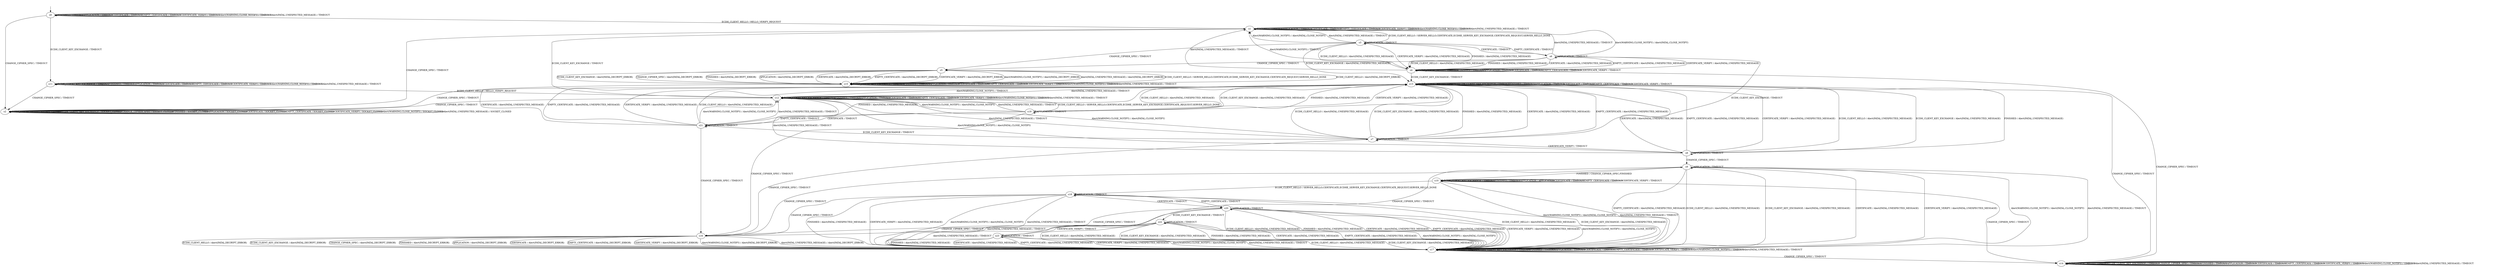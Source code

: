 digraph h1 {
s0 [label="s0"];
s1 [label="s1"];
s2 [label="s2"];
s3 [label="s3"];
s4 [label="s4"];
s5 [label="s5"];
s6 [label="s6"];
s7 [label="s7"];
s8 [label="s8"];
s9 [label="s9"];
s10 [label="s10"];
s11 [label="s11"];
s12 [label="s12"];
s13 [label="s13"];
s14 [label="s14"];
s15 [label="s15"];
s16 [label="s16"];
s17 [label="s17"];
s18 [label="s18"];
s19 [label="s19"];
s20 [label="s20"];
s21 [label="s21"];
s22 [label="s22"];
s23 [label="s23"];
s0 -> s1 [label="ECDH_CLIENT_HELLO / HELLO_VERIFY_REQUEST"];
s0 -> s11 [label="ECDH_CLIENT_KEY_EXCHANGE / TIMEOUT"];
s0 -> s2 [label="CHANGE_CIPHER_SPEC / TIMEOUT"];
s0 -> s0 [label="FINISHED / TIMEOUT"];
s0 -> s0 [label="APPLICATION / TIMEOUT"];
s0 -> s0 [label="CERTIFICATE / TIMEOUT"];
s0 -> s0 [label="EMPTY_CERTIFICATE / TIMEOUT"];
s0 -> s0 [label="CERTIFICATE_VERIFY / TIMEOUT"];
s0 -> s0 [label="Alert(WARNING,CLOSE_NOTIFY) / TIMEOUT"];
s0 -> s0 [label="Alert(FATAL,UNEXPECTED_MESSAGE) / TIMEOUT"];
s1 -> s3 [label="ECDH_CLIENT_HELLO / SERVER_HELLO,CERTIFICATE,ECDHE_SERVER_KEY_EXCHANGE,CERTIFICATE_REQUEST,SERVER_HELLO_DONE"];
s1 -> s12 [label="ECDH_CLIENT_KEY_EXCHANGE / TIMEOUT"];
s1 -> s2 [label="CHANGE_CIPHER_SPEC / TIMEOUT"];
s1 -> s1 [label="FINISHED / TIMEOUT"];
s1 -> s1 [label="APPLICATION / TIMEOUT"];
s1 -> s1 [label="CERTIFICATE / TIMEOUT"];
s1 -> s1 [label="EMPTY_CERTIFICATE / TIMEOUT"];
s1 -> s1 [label="CERTIFICATE_VERIFY / TIMEOUT"];
s1 -> s1 [label="Alert(WARNING,CLOSE_NOTIFY) / TIMEOUT"];
s1 -> s1 [label="Alert(FATAL,UNEXPECTED_MESSAGE) / TIMEOUT"];
s2 -> s2 [label="ECDH_CLIENT_HELLO / SOCKET_CLOSED"];
s2 -> s2 [label="ECDH_CLIENT_KEY_EXCHANGE / SOCKET_CLOSED"];
s2 -> s2 [label="CHANGE_CIPHER_SPEC / SOCKET_CLOSED"];
s2 -> s2 [label="FINISHED / SOCKET_CLOSED"];
s2 -> s2 [label="APPLICATION / SOCKET_CLOSED"];
s2 -> s2 [label="CERTIFICATE / SOCKET_CLOSED"];
s2 -> s2 [label="EMPTY_CERTIFICATE / SOCKET_CLOSED"];
s2 -> s2 [label="CERTIFICATE_VERIFY / SOCKET_CLOSED"];
s2 -> s2 [label="Alert(WARNING,CLOSE_NOTIFY) / SOCKET_CLOSED"];
s2 -> s2 [label="Alert(FATAL,UNEXPECTED_MESSAGE) / SOCKET_CLOSED"];
s3 -> s4 [label="ECDH_CLIENT_HELLO / Alert(FATAL,UNEXPECTED_MESSAGE)"];
s3 -> s13 [label="ECDH_CLIENT_KEY_EXCHANGE / Alert(FATAL,UNEXPECTED_MESSAGE)"];
s3 -> s5 [label="CHANGE_CIPHER_SPEC / TIMEOUT"];
s3 -> s4 [label="FINISHED / Alert(FATAL,UNEXPECTED_MESSAGE)"];
s3 -> s3 [label="APPLICATION / TIMEOUT"];
s3 -> s6 [label="CERTIFICATE / TIMEOUT"];
s3 -> s6 [label="EMPTY_CERTIFICATE / TIMEOUT"];
s3 -> s4 [label="CERTIFICATE_VERIFY / Alert(FATAL,UNEXPECTED_MESSAGE)"];
s3 -> s1 [label="Alert(WARNING,CLOSE_NOTIFY) / Alert(FATAL,CLOSE_NOTIFY)"];
s3 -> s1 [label="Alert(FATAL,UNEXPECTED_MESSAGE) / TIMEOUT"];
s4 -> s4 [label="ECDH_CLIENT_HELLO / TIMEOUT"];
s4 -> s13 [label="ECDH_CLIENT_KEY_EXCHANGE / TIMEOUT"];
s4 -> s14 [label="CHANGE_CIPHER_SPEC / TIMEOUT"];
s4 -> s4 [label="FINISHED / TIMEOUT"];
s4 -> s4 [label="APPLICATION / TIMEOUT"];
s4 -> s4 [label="CERTIFICATE / TIMEOUT"];
s4 -> s4 [label="EMPTY_CERTIFICATE / TIMEOUT"];
s4 -> s4 [label="CERTIFICATE_VERIFY / TIMEOUT"];
s4 -> s1 [label="Alert(WARNING,CLOSE_NOTIFY) / TIMEOUT"];
s4 -> s1 [label="Alert(FATAL,UNEXPECTED_MESSAGE) / TIMEOUT"];
s5 -> s15 [label="ECDH_CLIENT_HELLO / Alert(FATAL,DECRYPT_ERROR)"];
s5 -> s15 [label="ECDH_CLIENT_KEY_EXCHANGE / Alert(FATAL,DECRYPT_ERROR)"];
s5 -> s15 [label="CHANGE_CIPHER_SPEC / Alert(FATAL,DECRYPT_ERROR)"];
s5 -> s15 [label="FINISHED / Alert(FATAL,DECRYPT_ERROR)"];
s5 -> s15 [label="APPLICATION / Alert(FATAL,DECRYPT_ERROR)"];
s5 -> s15 [label="CERTIFICATE / Alert(FATAL,DECRYPT_ERROR)"];
s5 -> s15 [label="EMPTY_CERTIFICATE / Alert(FATAL,DECRYPT_ERROR)"];
s5 -> s15 [label="CERTIFICATE_VERIFY / Alert(FATAL,DECRYPT_ERROR)"];
s5 -> s15 [label="Alert(WARNING,CLOSE_NOTIFY) / Alert(FATAL,DECRYPT_ERROR)"];
s5 -> s15 [label="Alert(FATAL,UNEXPECTED_MESSAGE) / Alert(FATAL,DECRYPT_ERROR)"];
s6 -> s4 [label="ECDH_CLIENT_HELLO / Alert(FATAL,UNEXPECTED_MESSAGE)"];
s6 -> s7 [label="ECDH_CLIENT_KEY_EXCHANGE / TIMEOUT"];
s6 -> s5 [label="CHANGE_CIPHER_SPEC / TIMEOUT"];
s6 -> s4 [label="FINISHED / Alert(FATAL,UNEXPECTED_MESSAGE)"];
s6 -> s6 [label="APPLICATION / TIMEOUT"];
s6 -> s4 [label="CERTIFICATE / Alert(FATAL,UNEXPECTED_MESSAGE)"];
s6 -> s4 [label="EMPTY_CERTIFICATE / Alert(FATAL,UNEXPECTED_MESSAGE)"];
s6 -> s4 [label="CERTIFICATE_VERIFY / Alert(FATAL,UNEXPECTED_MESSAGE)"];
s6 -> s1 [label="Alert(WARNING,CLOSE_NOTIFY) / Alert(FATAL,CLOSE_NOTIFY)"];
s6 -> s1 [label="Alert(FATAL,UNEXPECTED_MESSAGE) / TIMEOUT"];
s7 -> s13 [label="ECDH_CLIENT_HELLO / Alert(FATAL,UNEXPECTED_MESSAGE)"];
s7 -> s13 [label="ECDH_CLIENT_KEY_EXCHANGE / Alert(FATAL,UNEXPECTED_MESSAGE)"];
s7 -> s16 [label="CHANGE_CIPHER_SPEC / TIMEOUT"];
s7 -> s13 [label="FINISHED / Alert(FATAL,UNEXPECTED_MESSAGE)"];
s7 -> s7 [label="APPLICATION / TIMEOUT"];
s7 -> s13 [label="CERTIFICATE / Alert(FATAL,UNEXPECTED_MESSAGE)"];
s7 -> s13 [label="EMPTY_CERTIFICATE / Alert(FATAL,UNEXPECTED_MESSAGE)"];
s7 -> s8 [label="CERTIFICATE_VERIFY / TIMEOUT"];
s7 -> s12 [label="Alert(WARNING,CLOSE_NOTIFY) / Alert(FATAL,CLOSE_NOTIFY)"];
s7 -> s12 [label="Alert(FATAL,UNEXPECTED_MESSAGE) / TIMEOUT"];
s8 -> s13 [label="ECDH_CLIENT_HELLO / Alert(FATAL,UNEXPECTED_MESSAGE)"];
s8 -> s13 [label="ECDH_CLIENT_KEY_EXCHANGE / Alert(FATAL,UNEXPECTED_MESSAGE)"];
s8 -> s9 [label="CHANGE_CIPHER_SPEC / TIMEOUT"];
s8 -> s13 [label="FINISHED / Alert(FATAL,UNEXPECTED_MESSAGE)"];
s8 -> s8 [label="APPLICATION / TIMEOUT"];
s8 -> s13 [label="CERTIFICATE / Alert(FATAL,UNEXPECTED_MESSAGE)"];
s8 -> s13 [label="EMPTY_CERTIFICATE / Alert(FATAL,UNEXPECTED_MESSAGE)"];
s8 -> s13 [label="CERTIFICATE_VERIFY / Alert(FATAL,UNEXPECTED_MESSAGE)"];
s8 -> s12 [label="Alert(WARNING,CLOSE_NOTIFY) / Alert(FATAL,CLOSE_NOTIFY)"];
s8 -> s12 [label="Alert(FATAL,UNEXPECTED_MESSAGE) / TIMEOUT"];
s9 -> s17 [label="ECDH_CLIENT_HELLO / Alert(FATAL,UNEXPECTED_MESSAGE)"];
s9 -> s17 [label="ECDH_CLIENT_KEY_EXCHANGE / Alert(FATAL,UNEXPECTED_MESSAGE)"];
s9 -> s16 [label="CHANGE_CIPHER_SPEC / TIMEOUT"];
s9 -> s10 [label="FINISHED / CHANGE_CIPHER_SPEC,FINISHED"];
s9 -> s9 [label="APPLICATION / TIMEOUT"];
s9 -> s17 [label="CERTIFICATE / Alert(FATAL,UNEXPECTED_MESSAGE)"];
s9 -> s17 [label="EMPTY_CERTIFICATE / Alert(FATAL,UNEXPECTED_MESSAGE)"];
s9 -> s17 [label="CERTIFICATE_VERIFY / Alert(FATAL,UNEXPECTED_MESSAGE)"];
s9 -> s17 [label="Alert(WARNING,CLOSE_NOTIFY) / Alert(FATAL,CLOSE_NOTIFY)"];
s9 -> s17 [label="Alert(FATAL,UNEXPECTED_MESSAGE) / TIMEOUT"];
s10 -> s18 [label="ECDH_CLIENT_HELLO / SERVER_HELLO,CERTIFICATE,ECDHE_SERVER_KEY_EXCHANGE,CERTIFICATE_REQUEST,SERVER_HELLO_DONE"];
s10 -> s10 [label="ECDH_CLIENT_KEY_EXCHANGE / TIMEOUT"];
s10 -> s14 [label="CHANGE_CIPHER_SPEC / TIMEOUT"];
s10 -> s10 [label="FINISHED / TIMEOUT"];
s10 -> s10 [label="APPLICATION / APPLICATION"];
s10 -> s10 [label="CERTIFICATE / TIMEOUT"];
s10 -> s10 [label="EMPTY_CERTIFICATE / TIMEOUT"];
s10 -> s10 [label="CERTIFICATE_VERIFY / TIMEOUT"];
s10 -> s17 [label="Alert(WARNING,CLOSE_NOTIFY) / Alert(FATAL,CLOSE_NOTIFY)"];
s10 -> s17 [label="Alert(FATAL,UNEXPECTED_MESSAGE) / TIMEOUT"];
s11 -> s12 [label="ECDH_CLIENT_HELLO / HELLO_VERIFY_REQUEST"];
s11 -> s11 [label="ECDH_CLIENT_KEY_EXCHANGE / TIMEOUT"];
s11 -> s2 [label="CHANGE_CIPHER_SPEC / TIMEOUT"];
s11 -> s11 [label="FINISHED / TIMEOUT"];
s11 -> s11 [label="APPLICATION / TIMEOUT"];
s11 -> s11 [label="CERTIFICATE / TIMEOUT"];
s11 -> s11 [label="EMPTY_CERTIFICATE / TIMEOUT"];
s11 -> s11 [label="CERTIFICATE_VERIFY / TIMEOUT"];
s11 -> s11 [label="Alert(WARNING,CLOSE_NOTIFY) / TIMEOUT"];
s11 -> s11 [label="Alert(FATAL,UNEXPECTED_MESSAGE) / TIMEOUT"];
s12 -> s19 [label="ECDH_CLIENT_HELLO / SERVER_HELLO,CERTIFICATE,ECDHE_SERVER_KEY_EXCHANGE,CERTIFICATE_REQUEST,SERVER_HELLO_DONE"];
s12 -> s12 [label="ECDH_CLIENT_KEY_EXCHANGE / TIMEOUT"];
s12 -> s2 [label="CHANGE_CIPHER_SPEC / TIMEOUT"];
s12 -> s12 [label="FINISHED / TIMEOUT"];
s12 -> s12 [label="APPLICATION / TIMEOUT"];
s12 -> s12 [label="CERTIFICATE / TIMEOUT"];
s12 -> s12 [label="EMPTY_CERTIFICATE / TIMEOUT"];
s12 -> s12 [label="CERTIFICATE_VERIFY / TIMEOUT"];
s12 -> s12 [label="Alert(WARNING,CLOSE_NOTIFY) / TIMEOUT"];
s12 -> s12 [label="Alert(FATAL,UNEXPECTED_MESSAGE) / TIMEOUT"];
s13 -> s13 [label="ECDH_CLIENT_HELLO / TIMEOUT"];
s13 -> s13 [label="ECDH_CLIENT_KEY_EXCHANGE / TIMEOUT"];
s13 -> s14 [label="CHANGE_CIPHER_SPEC / TIMEOUT"];
s13 -> s13 [label="FINISHED / TIMEOUT"];
s13 -> s13 [label="APPLICATION / TIMEOUT"];
s13 -> s13 [label="CERTIFICATE / TIMEOUT"];
s13 -> s13 [label="EMPTY_CERTIFICATE / TIMEOUT"];
s13 -> s13 [label="CERTIFICATE_VERIFY / TIMEOUT"];
s13 -> s12 [label="Alert(WARNING,CLOSE_NOTIFY) / TIMEOUT"];
s13 -> s12 [label="Alert(FATAL,UNEXPECTED_MESSAGE) / TIMEOUT"];
s14 -> s14 [label="ECDH_CLIENT_HELLO / TIMEOUT"];
s14 -> s14 [label="ECDH_CLIENT_KEY_EXCHANGE / TIMEOUT"];
s14 -> s14 [label="CHANGE_CIPHER_SPEC / TIMEOUT"];
s14 -> s14 [label="FINISHED / TIMEOUT"];
s14 -> s14 [label="APPLICATION / TIMEOUT"];
s14 -> s14 [label="CERTIFICATE / TIMEOUT"];
s14 -> s14 [label="EMPTY_CERTIFICATE / TIMEOUT"];
s14 -> s14 [label="CERTIFICATE_VERIFY / TIMEOUT"];
s14 -> s14 [label="Alert(WARNING,CLOSE_NOTIFY) / TIMEOUT"];
s14 -> s14 [label="Alert(FATAL,UNEXPECTED_MESSAGE) / TIMEOUT"];
s15 -> s5 [label="ECDH_CLIENT_HELLO / SERVER_HELLO,CERTIFICATE,ECDHE_SERVER_KEY_EXCHANGE,CERTIFICATE_REQUEST,SERVER_HELLO_DONE"];
s15 -> s15 [label="ECDH_CLIENT_KEY_EXCHANGE / TIMEOUT"];
s15 -> s2 [label="CHANGE_CIPHER_SPEC / TIMEOUT"];
s15 -> s15 [label="FINISHED / TIMEOUT"];
s15 -> s15 [label="APPLICATION / TIMEOUT"];
s15 -> s15 [label="CERTIFICATE / TIMEOUT"];
s15 -> s15 [label="EMPTY_CERTIFICATE / TIMEOUT"];
s15 -> s15 [label="CERTIFICATE_VERIFY / TIMEOUT"];
s15 -> s15 [label="Alert(WARNING,CLOSE_NOTIFY) / TIMEOUT"];
s15 -> s15 [label="Alert(FATAL,UNEXPECTED_MESSAGE) / TIMEOUT"];
s16 -> s17 [label="ECDH_CLIENT_HELLO / Alert(FATAL,DECRYPT_ERROR)"];
s16 -> s17 [label="ECDH_CLIENT_KEY_EXCHANGE / Alert(FATAL,DECRYPT_ERROR)"];
s16 -> s17 [label="CHANGE_CIPHER_SPEC / Alert(FATAL,DECRYPT_ERROR)"];
s16 -> s17 [label="FINISHED / Alert(FATAL,DECRYPT_ERROR)"];
s16 -> s17 [label="APPLICATION / Alert(FATAL,DECRYPT_ERROR)"];
s16 -> s17 [label="CERTIFICATE / Alert(FATAL,DECRYPT_ERROR)"];
s16 -> s17 [label="EMPTY_CERTIFICATE / Alert(FATAL,DECRYPT_ERROR)"];
s16 -> s17 [label="CERTIFICATE_VERIFY / Alert(FATAL,DECRYPT_ERROR)"];
s16 -> s17 [label="Alert(WARNING,CLOSE_NOTIFY) / Alert(FATAL,DECRYPT_ERROR)"];
s16 -> s17 [label="Alert(FATAL,UNEXPECTED_MESSAGE) / Alert(FATAL,DECRYPT_ERROR)"];
s17 -> s17 [label="ECDH_CLIENT_HELLO / TIMEOUT"];
s17 -> s17 [label="ECDH_CLIENT_KEY_EXCHANGE / TIMEOUT"];
s17 -> s14 [label="CHANGE_CIPHER_SPEC / TIMEOUT"];
s17 -> s17 [label="FINISHED / TIMEOUT"];
s17 -> s17 [label="APPLICATION / TIMEOUT"];
s17 -> s17 [label="CERTIFICATE / TIMEOUT"];
s17 -> s17 [label="EMPTY_CERTIFICATE / TIMEOUT"];
s17 -> s17 [label="CERTIFICATE_VERIFY / TIMEOUT"];
s17 -> s17 [label="Alert(WARNING,CLOSE_NOTIFY) / TIMEOUT"];
s17 -> s17 [label="Alert(FATAL,UNEXPECTED_MESSAGE) / TIMEOUT"];
s18 -> s17 [label="ECDH_CLIENT_HELLO / Alert(FATAL,UNEXPECTED_MESSAGE)"];
s18 -> s17 [label="ECDH_CLIENT_KEY_EXCHANGE / Alert(FATAL,UNEXPECTED_MESSAGE)"];
s18 -> s16 [label="CHANGE_CIPHER_SPEC / TIMEOUT"];
s18 -> s17 [label="FINISHED / Alert(FATAL,UNEXPECTED_MESSAGE)"];
s18 -> s18 [label="APPLICATION / TIMEOUT"];
s18 -> s20 [label="CERTIFICATE / TIMEOUT"];
s18 -> s20 [label="EMPTY_CERTIFICATE / TIMEOUT"];
s18 -> s17 [label="CERTIFICATE_VERIFY / Alert(FATAL,UNEXPECTED_MESSAGE)"];
s18 -> s17 [label="Alert(WARNING,CLOSE_NOTIFY) / Alert(FATAL,CLOSE_NOTIFY)"];
s18 -> s17 [label="Alert(FATAL,UNEXPECTED_MESSAGE) / TIMEOUT"];
s19 -> s13 [label="ECDH_CLIENT_HELLO / Alert(FATAL,UNEXPECTED_MESSAGE)"];
s19 -> s13 [label="ECDH_CLIENT_KEY_EXCHANGE / Alert(FATAL,UNEXPECTED_MESSAGE)"];
s19 -> s16 [label="CHANGE_CIPHER_SPEC / TIMEOUT"];
s19 -> s13 [label="FINISHED / Alert(FATAL,UNEXPECTED_MESSAGE)"];
s19 -> s19 [label="APPLICATION / TIMEOUT"];
s19 -> s21 [label="CERTIFICATE / TIMEOUT"];
s19 -> s21 [label="EMPTY_CERTIFICATE / TIMEOUT"];
s19 -> s13 [label="CERTIFICATE_VERIFY / Alert(FATAL,UNEXPECTED_MESSAGE)"];
s19 -> s12 [label="Alert(WARNING,CLOSE_NOTIFY) / Alert(FATAL,CLOSE_NOTIFY)"];
s19 -> s12 [label="Alert(FATAL,UNEXPECTED_MESSAGE) / TIMEOUT"];
s20 -> s17 [label="ECDH_CLIENT_HELLO / Alert(FATAL,UNEXPECTED_MESSAGE)"];
s20 -> s22 [label="ECDH_CLIENT_KEY_EXCHANGE / TIMEOUT"];
s20 -> s16 [label="CHANGE_CIPHER_SPEC / TIMEOUT"];
s20 -> s17 [label="FINISHED / Alert(FATAL,UNEXPECTED_MESSAGE)"];
s20 -> s20 [label="APPLICATION / TIMEOUT"];
s20 -> s17 [label="CERTIFICATE / Alert(FATAL,UNEXPECTED_MESSAGE)"];
s20 -> s17 [label="EMPTY_CERTIFICATE / Alert(FATAL,UNEXPECTED_MESSAGE)"];
s20 -> s17 [label="CERTIFICATE_VERIFY / Alert(FATAL,UNEXPECTED_MESSAGE)"];
s20 -> s17 [label="Alert(WARNING,CLOSE_NOTIFY) / Alert(FATAL,CLOSE_NOTIFY)"];
s20 -> s17 [label="Alert(FATAL,UNEXPECTED_MESSAGE) / TIMEOUT"];
s21 -> s13 [label="ECDH_CLIENT_HELLO / Alert(FATAL,UNEXPECTED_MESSAGE)"];
s21 -> s7 [label="ECDH_CLIENT_KEY_EXCHANGE / TIMEOUT"];
s21 -> s16 [label="CHANGE_CIPHER_SPEC / TIMEOUT"];
s21 -> s13 [label="FINISHED / Alert(FATAL,UNEXPECTED_MESSAGE)"];
s21 -> s21 [label="APPLICATION / TIMEOUT"];
s21 -> s13 [label="CERTIFICATE / Alert(FATAL,UNEXPECTED_MESSAGE)"];
s21 -> s13 [label="EMPTY_CERTIFICATE / Alert(FATAL,UNEXPECTED_MESSAGE)"];
s21 -> s13 [label="CERTIFICATE_VERIFY / Alert(FATAL,UNEXPECTED_MESSAGE)"];
s21 -> s12 [label="Alert(WARNING,CLOSE_NOTIFY) / Alert(FATAL,CLOSE_NOTIFY)"];
s21 -> s12 [label="Alert(FATAL,UNEXPECTED_MESSAGE) / TIMEOUT"];
s22 -> s17 [label="ECDH_CLIENT_HELLO / Alert(FATAL,UNEXPECTED_MESSAGE)"];
s22 -> s17 [label="ECDH_CLIENT_KEY_EXCHANGE / Alert(FATAL,UNEXPECTED_MESSAGE)"];
s22 -> s16 [label="CHANGE_CIPHER_SPEC / TIMEOUT"];
s22 -> s17 [label="FINISHED / Alert(FATAL,UNEXPECTED_MESSAGE)"];
s22 -> s22 [label="APPLICATION / TIMEOUT"];
s22 -> s17 [label="CERTIFICATE / Alert(FATAL,UNEXPECTED_MESSAGE)"];
s22 -> s17 [label="EMPTY_CERTIFICATE / Alert(FATAL,UNEXPECTED_MESSAGE)"];
s22 -> s23 [label="CERTIFICATE_VERIFY / TIMEOUT"];
s22 -> s17 [label="Alert(WARNING,CLOSE_NOTIFY) / Alert(FATAL,CLOSE_NOTIFY)"];
s22 -> s17 [label="Alert(FATAL,UNEXPECTED_MESSAGE) / TIMEOUT"];
s23 -> s17 [label="ECDH_CLIENT_HELLO / Alert(FATAL,UNEXPECTED_MESSAGE)"];
s23 -> s17 [label="ECDH_CLIENT_KEY_EXCHANGE / Alert(FATAL,UNEXPECTED_MESSAGE)"];
s23 -> s9 [label="CHANGE_CIPHER_SPEC / TIMEOUT"];
s23 -> s17 [label="FINISHED / Alert(FATAL,UNEXPECTED_MESSAGE)"];
s23 -> s23 [label="APPLICATION / TIMEOUT"];
s23 -> s17 [label="CERTIFICATE / Alert(FATAL,UNEXPECTED_MESSAGE)"];
s23 -> s17 [label="EMPTY_CERTIFICATE / Alert(FATAL,UNEXPECTED_MESSAGE)"];
s23 -> s17 [label="CERTIFICATE_VERIFY / Alert(FATAL,UNEXPECTED_MESSAGE)"];
s23 -> s17 [label="Alert(WARNING,CLOSE_NOTIFY) / Alert(FATAL,CLOSE_NOTIFY)"];
s23 -> s17 [label="Alert(FATAL,UNEXPECTED_MESSAGE) / TIMEOUT"];
__start0 [shape=none, label=""];
__start0 -> s0 [label=""];
}
